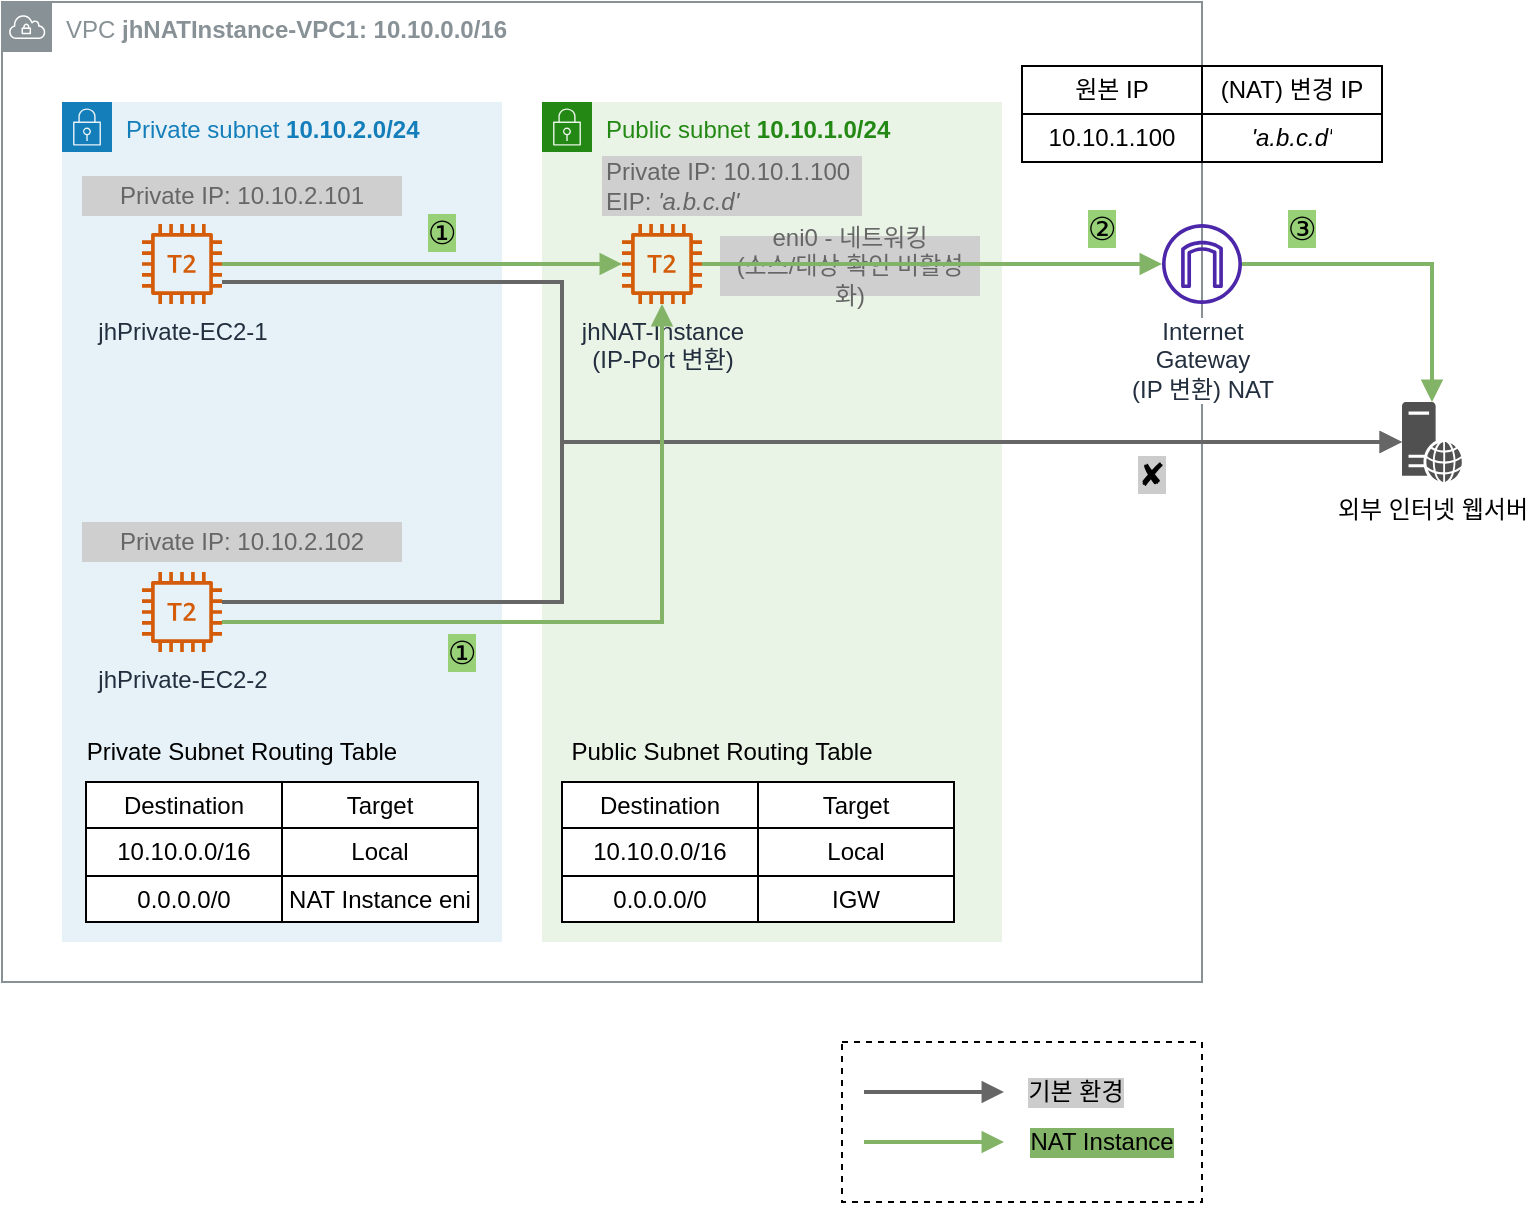 <mxfile version="20.6.2" type="device"><diagram id="gJMvGmOqN9GEtLamHZN8" name="페이지-1"><mxGraphModel dx="733" dy="892" grid="1" gridSize="10" guides="1" tooltips="1" connect="1" arrows="1" fold="1" page="1" pageScale="1" pageWidth="827" pageHeight="1169" math="0" shadow="0"><root><mxCell id="0"/><mxCell id="1" parent="0"/><mxCell id="DgH2BBAm2wH2bK-wktql-2" value="VPC &lt;b&gt;jhNATInstance-VPC1: 10.10.0.0/16&lt;/b&gt;" style="sketch=0;outlineConnect=0;gradientColor=none;html=1;whiteSpace=wrap;fontSize=12;fontStyle=0;shape=mxgraph.aws4.group;grIcon=mxgraph.aws4.group_vpc;strokeColor=#879196;fillColor=none;verticalAlign=top;align=left;spacingLeft=30;fontColor=#879196;dashed=0;" parent="1" vertex="1"><mxGeometry x="80" y="150" width="600" height="490" as="geometry"/></mxCell><mxCell id="DgH2BBAm2wH2bK-wktql-3" value="Private subnet &lt;b&gt;10.10.2.0/24&lt;/b&gt;" style="points=[[0,0],[0.25,0],[0.5,0],[0.75,0],[1,0],[1,0.25],[1,0.5],[1,0.75],[1,1],[0.75,1],[0.5,1],[0.25,1],[0,1],[0,0.75],[0,0.5],[0,0.25]];outlineConnect=0;gradientColor=none;html=1;whiteSpace=wrap;fontSize=12;fontStyle=0;container=1;pointerEvents=0;collapsible=0;recursiveResize=0;shape=mxgraph.aws4.group;grIcon=mxgraph.aws4.group_security_group;grStroke=0;strokeColor=#147EBA;fillColor=#E6F2F8;verticalAlign=top;align=left;spacingLeft=30;fontColor=#147EBA;dashed=0;" parent="1" vertex="1"><mxGeometry x="110" y="200" width="220" height="420" as="geometry"/></mxCell><mxCell id="DgH2BBAm2wH2bK-wktql-8" value="jhPrivate-EC2-2" style="sketch=0;outlineConnect=0;fontColor=#232F3E;gradientColor=none;fillColor=#D45B07;strokeColor=none;dashed=0;verticalLabelPosition=bottom;verticalAlign=top;align=center;html=1;fontSize=12;fontStyle=0;aspect=fixed;pointerEvents=1;shape=mxgraph.aws4.t2_instance;" parent="DgH2BBAm2wH2bK-wktql-3" vertex="1"><mxGeometry x="40" y="235" width="40" height="40" as="geometry"/></mxCell><mxCell id="DgH2BBAm2wH2bK-wktql-13" value="Private IP: 10.10.2.101" style="text;html=1;strokeColor=none;fillColor=#CFCFCF;align=center;verticalAlign=middle;whiteSpace=wrap;rounded=0;fontColor=#666666;" parent="DgH2BBAm2wH2bK-wktql-3" vertex="1"><mxGeometry x="10" y="37" width="160" height="20" as="geometry"/></mxCell><mxCell id="DgH2BBAm2wH2bK-wktql-38" value="Private Subnet Routing Table" style="text;html=1;strokeColor=none;fillColor=none;align=center;verticalAlign=middle;whiteSpace=wrap;rounded=0;fontColor=#000000;" parent="DgH2BBAm2wH2bK-wktql-3" vertex="1"><mxGeometry y="320" width="180" height="10" as="geometry"/></mxCell><mxCell id="bUCj2sxXc7C9fIMTrYXw-15" value="①" style="text;html=1;strokeColor=none;fillColor=none;align=center;verticalAlign=middle;whiteSpace=wrap;rounded=0;fontSize=16;labelBackgroundColor=#97D077;" parent="DgH2BBAm2wH2bK-wktql-3" vertex="1"><mxGeometry x="170" y="50" width="40" height="30" as="geometry"/></mxCell><mxCell id="bUCj2sxXc7C9fIMTrYXw-16" value="①" style="text;html=1;strokeColor=none;fillColor=none;align=center;verticalAlign=middle;whiteSpace=wrap;rounded=0;fontSize=16;labelBackgroundColor=#97D077;" parent="DgH2BBAm2wH2bK-wktql-3" vertex="1"><mxGeometry x="180" y="260" width="40" height="30" as="geometry"/></mxCell><mxCell id="DgH2BBAm2wH2bK-wktql-14" value="Private IP: 10.10.2.102" style="text;html=1;strokeColor=none;fillColor=#CFCFCF;align=center;verticalAlign=middle;whiteSpace=wrap;rounded=0;fontColor=#666666;" parent="DgH2BBAm2wH2bK-wktql-3" vertex="1"><mxGeometry x="10" y="210" width="160" height="20" as="geometry"/></mxCell><mxCell id="DgH2BBAm2wH2bK-wktql-4" value="Public subnet &lt;b&gt;10.10.1.0/24&lt;/b&gt;" style="points=[[0,0],[0.25,0],[0.5,0],[0.75,0],[1,0],[1,0.25],[1,0.5],[1,0.75],[1,1],[0.75,1],[0.5,1],[0.25,1],[0,1],[0,0.75],[0,0.5],[0,0.25]];outlineConnect=0;gradientColor=none;html=1;whiteSpace=wrap;fontSize=12;fontStyle=0;container=1;pointerEvents=0;collapsible=0;recursiveResize=0;shape=mxgraph.aws4.group;grIcon=mxgraph.aws4.group_security_group;grStroke=0;strokeColor=#248814;fillColor=#E9F3E6;verticalAlign=top;align=left;spacingLeft=30;fontColor=#248814;dashed=0;" parent="1" vertex="1"><mxGeometry x="350" y="200" width="230" height="420" as="geometry"/></mxCell><mxCell id="DgH2BBAm2wH2bK-wktql-50" value="Public Subnet Routing Table" style="text;html=1;strokeColor=none;fillColor=none;align=center;verticalAlign=middle;whiteSpace=wrap;rounded=0;fontColor=#000000;" parent="DgH2BBAm2wH2bK-wktql-4" vertex="1"><mxGeometry y="320" width="180" height="10" as="geometry"/></mxCell><mxCell id="DgH2BBAm2wH2bK-wktql-11" value="eni0 - 네트워킹&lt;br&gt;(소스/대상 확인 비활성화)" style="text;html=1;strokeColor=none;fillColor=#CFCFCF;align=center;verticalAlign=middle;whiteSpace=wrap;rounded=0;fontColor=#666666;" parent="DgH2BBAm2wH2bK-wktql-4" vertex="1"><mxGeometry x="89" y="67" width="130" height="30" as="geometry"/></mxCell><mxCell id="bUCj2sxXc7C9fIMTrYXw-2" style="edgeStyle=orthogonalEdgeStyle;rounded=0;orthogonalLoop=1;jettySize=auto;html=1;fillColor=#f5f5f5;strokeColor=#666666;strokeWidth=2;endArrow=block;endFill=1;" parent="1" source="DgH2BBAm2wH2bK-wktql-7" target="bUCj2sxXc7C9fIMTrYXw-1" edge="1"><mxGeometry relative="1" as="geometry"><Array as="points"><mxPoint x="360" y="290"/><mxPoint x="360" y="370"/></Array></mxGeometry></mxCell><mxCell id="bUCj2sxXc7C9fIMTrYXw-13" style="edgeStyle=orthogonalEdgeStyle;rounded=0;orthogonalLoop=1;jettySize=auto;html=1;strokeWidth=2;endArrow=block;endFill=1;fillColor=#d5e8d4;strokeColor=#82b366;" parent="1" source="DgH2BBAm2wH2bK-wktql-9" target="DgH2BBAm2wH2bK-wktql-10" edge="1"><mxGeometry relative="1" as="geometry"/></mxCell><mxCell id="DgH2BBAm2wH2bK-wktql-9" value="jhNAT-Instance&lt;br&gt;(IP-Port 변환)" style="sketch=0;outlineConnect=0;fontColor=#232F3E;gradientColor=none;fillColor=#D45B07;strokeColor=none;dashed=0;verticalLabelPosition=bottom;verticalAlign=top;align=center;html=1;fontSize=12;fontStyle=0;aspect=fixed;pointerEvents=1;shape=mxgraph.aws4.t2_instance;" parent="1" vertex="1"><mxGeometry x="390" y="261" width="40" height="40" as="geometry"/></mxCell><mxCell id="bUCj2sxXc7C9fIMTrYXw-14" style="edgeStyle=orthogonalEdgeStyle;rounded=0;orthogonalLoop=1;jettySize=auto;html=1;strokeWidth=2;endArrow=block;endFill=1;fillColor=#d5e8d4;strokeColor=#82b366;" parent="1" source="DgH2BBAm2wH2bK-wktql-10" target="bUCj2sxXc7C9fIMTrYXw-1" edge="1"><mxGeometry relative="1" as="geometry"/></mxCell><mxCell id="DgH2BBAm2wH2bK-wktql-10" value="Internet&lt;br&gt;Gateway&lt;br&gt;(IP 변환) NAT" style="sketch=0;outlineConnect=0;fontColor=#232F3E;gradientColor=none;fillColor=#4D27AA;strokeColor=none;dashed=0;verticalLabelPosition=bottom;verticalAlign=top;align=center;html=1;fontSize=12;fontStyle=0;aspect=fixed;pointerEvents=1;shape=mxgraph.aws4.internet_gateway;rounded=0;shadow=0;labelBackgroundColor=default;" parent="1" vertex="1"><mxGeometry x="660" y="261" width="40" height="40" as="geometry"/></mxCell><mxCell id="DgH2BBAm2wH2bK-wktql-12" value="Private IP: 10.10.1.100&lt;br&gt;EIP: &lt;i&gt;'a.b.c.d'&lt;/i&gt;" style="text;html=1;strokeColor=none;fillColor=#CFCFCF;align=left;verticalAlign=middle;whiteSpace=wrap;rounded=0;fontColor=#666666;" parent="1" vertex="1"><mxGeometry x="380" y="227" width="130" height="30" as="geometry"/></mxCell><mxCell id="DgH2BBAm2wH2bK-wktql-28" value="" style="shape=table;startSize=0;container=1;collapsible=0;childLayout=tableLayout;fontColor=#000000;" parent="1" vertex="1"><mxGeometry x="122" y="540" width="196" height="70" as="geometry"/></mxCell><mxCell id="DgH2BBAm2wH2bK-wktql-29" value="" style="shape=tableRow;horizontal=0;startSize=0;swimlaneHead=0;swimlaneBody=0;top=0;left=0;bottom=0;right=0;collapsible=0;dropTarget=0;fillColor=none;points=[[0,0.5],[1,0.5]];portConstraint=eastwest;fontColor=#666666;" parent="DgH2BBAm2wH2bK-wktql-28" vertex="1"><mxGeometry width="196" height="23" as="geometry"/></mxCell><mxCell id="DgH2BBAm2wH2bK-wktql-30" value="Destination" style="shape=partialRectangle;html=1;whiteSpace=wrap;connectable=0;overflow=hidden;fillColor=none;top=0;left=0;bottom=0;right=0;pointerEvents=1;fontColor=#000000;" parent="DgH2BBAm2wH2bK-wktql-29" vertex="1"><mxGeometry width="98" height="23" as="geometry"><mxRectangle width="98" height="23" as="alternateBounds"/></mxGeometry></mxCell><mxCell id="DgH2BBAm2wH2bK-wktql-31" value="Target" style="shape=partialRectangle;html=1;whiteSpace=wrap;connectable=0;overflow=hidden;fillColor=none;top=0;left=0;bottom=0;right=0;pointerEvents=1;fontColor=#000000;" parent="DgH2BBAm2wH2bK-wktql-29" vertex="1"><mxGeometry x="98" width="98" height="23" as="geometry"><mxRectangle width="98" height="23" as="alternateBounds"/></mxGeometry></mxCell><mxCell id="DgH2BBAm2wH2bK-wktql-32" value="" style="shape=tableRow;horizontal=0;startSize=0;swimlaneHead=0;swimlaneBody=0;top=0;left=0;bottom=0;right=0;collapsible=0;dropTarget=0;fillColor=none;points=[[0,0.5],[1,0.5]];portConstraint=eastwest;fontColor=#666666;" parent="DgH2BBAm2wH2bK-wktql-28" vertex="1"><mxGeometry y="23" width="196" height="24" as="geometry"/></mxCell><mxCell id="DgH2BBAm2wH2bK-wktql-33" value="10.10.0.0/16" style="shape=partialRectangle;html=1;whiteSpace=wrap;connectable=0;overflow=hidden;fillColor=none;top=0;left=0;bottom=0;right=0;pointerEvents=1;fontColor=#000000;" parent="DgH2BBAm2wH2bK-wktql-32" vertex="1"><mxGeometry width="98" height="24" as="geometry"><mxRectangle width="98" height="24" as="alternateBounds"/></mxGeometry></mxCell><mxCell id="DgH2BBAm2wH2bK-wktql-34" value="Local" style="shape=partialRectangle;html=1;whiteSpace=wrap;connectable=0;overflow=hidden;fillColor=none;top=0;left=0;bottom=0;right=0;pointerEvents=1;fontColor=#000000;" parent="DgH2BBAm2wH2bK-wktql-32" vertex="1"><mxGeometry x="98" width="98" height="24" as="geometry"><mxRectangle width="98" height="24" as="alternateBounds"/></mxGeometry></mxCell><mxCell id="DgH2BBAm2wH2bK-wktql-35" value="" style="shape=tableRow;horizontal=0;startSize=0;swimlaneHead=0;swimlaneBody=0;top=0;left=0;bottom=0;right=0;collapsible=0;dropTarget=0;fillColor=none;points=[[0,0.5],[1,0.5]];portConstraint=eastwest;fontColor=#666666;" parent="DgH2BBAm2wH2bK-wktql-28" vertex="1"><mxGeometry y="47" width="196" height="23" as="geometry"/></mxCell><mxCell id="DgH2BBAm2wH2bK-wktql-36" value="0.0.0.0/0" style="shape=partialRectangle;html=1;whiteSpace=wrap;connectable=0;overflow=hidden;fillColor=none;top=0;left=0;bottom=0;right=0;pointerEvents=1;fontColor=#000000;" parent="DgH2BBAm2wH2bK-wktql-35" vertex="1"><mxGeometry width="98" height="23" as="geometry"><mxRectangle width="98" height="23" as="alternateBounds"/></mxGeometry></mxCell><mxCell id="DgH2BBAm2wH2bK-wktql-37" value="NAT Instance eni" style="shape=partialRectangle;html=1;whiteSpace=wrap;connectable=0;overflow=hidden;fillColor=none;top=0;left=0;bottom=0;right=0;pointerEvents=1;fontColor=#000000;" parent="DgH2BBAm2wH2bK-wktql-35" vertex="1"><mxGeometry x="98" width="98" height="23" as="geometry"><mxRectangle width="98" height="23" as="alternateBounds"/></mxGeometry></mxCell><mxCell id="DgH2BBAm2wH2bK-wktql-40" value="" style="shape=table;startSize=0;container=1;collapsible=0;childLayout=tableLayout;fontColor=#000000;" parent="1" vertex="1"><mxGeometry x="360" y="540" width="196" height="70" as="geometry"/></mxCell><mxCell id="DgH2BBAm2wH2bK-wktql-41" value="" style="shape=tableRow;horizontal=0;startSize=0;swimlaneHead=0;swimlaneBody=0;top=0;left=0;bottom=0;right=0;collapsible=0;dropTarget=0;fillColor=none;points=[[0,0.5],[1,0.5]];portConstraint=eastwest;fontColor=#666666;" parent="DgH2BBAm2wH2bK-wktql-40" vertex="1"><mxGeometry width="196" height="23" as="geometry"/></mxCell><mxCell id="DgH2BBAm2wH2bK-wktql-42" value="Destination" style="shape=partialRectangle;html=1;whiteSpace=wrap;connectable=0;overflow=hidden;fillColor=none;top=0;left=0;bottom=0;right=0;pointerEvents=1;fontColor=#000000;" parent="DgH2BBAm2wH2bK-wktql-41" vertex="1"><mxGeometry width="98" height="23" as="geometry"><mxRectangle width="98" height="23" as="alternateBounds"/></mxGeometry></mxCell><mxCell id="DgH2BBAm2wH2bK-wktql-43" value="Target" style="shape=partialRectangle;html=1;whiteSpace=wrap;connectable=0;overflow=hidden;fillColor=none;top=0;left=0;bottom=0;right=0;pointerEvents=1;fontColor=#000000;" parent="DgH2BBAm2wH2bK-wktql-41" vertex="1"><mxGeometry x="98" width="98" height="23" as="geometry"><mxRectangle width="98" height="23" as="alternateBounds"/></mxGeometry></mxCell><mxCell id="DgH2BBAm2wH2bK-wktql-44" value="" style="shape=tableRow;horizontal=0;startSize=0;swimlaneHead=0;swimlaneBody=0;top=0;left=0;bottom=0;right=0;collapsible=0;dropTarget=0;fillColor=none;points=[[0,0.5],[1,0.5]];portConstraint=eastwest;fontColor=#666666;" parent="DgH2BBAm2wH2bK-wktql-40" vertex="1"><mxGeometry y="23" width="196" height="24" as="geometry"/></mxCell><mxCell id="DgH2BBAm2wH2bK-wktql-45" value="10.10.0.0/16" style="shape=partialRectangle;html=1;whiteSpace=wrap;connectable=0;overflow=hidden;fillColor=none;top=0;left=0;bottom=0;right=0;pointerEvents=1;fontColor=#000000;" parent="DgH2BBAm2wH2bK-wktql-44" vertex="1"><mxGeometry width="98" height="24" as="geometry"><mxRectangle width="98" height="24" as="alternateBounds"/></mxGeometry></mxCell><mxCell id="DgH2BBAm2wH2bK-wktql-46" value="Local" style="shape=partialRectangle;html=1;whiteSpace=wrap;connectable=0;overflow=hidden;fillColor=none;top=0;left=0;bottom=0;right=0;pointerEvents=1;fontColor=#000000;" parent="DgH2BBAm2wH2bK-wktql-44" vertex="1"><mxGeometry x="98" width="98" height="24" as="geometry"><mxRectangle width="98" height="24" as="alternateBounds"/></mxGeometry></mxCell><mxCell id="DgH2BBAm2wH2bK-wktql-47" value="" style="shape=tableRow;horizontal=0;startSize=0;swimlaneHead=0;swimlaneBody=0;top=0;left=0;bottom=0;right=0;collapsible=0;dropTarget=0;fillColor=none;points=[[0,0.5],[1,0.5]];portConstraint=eastwest;fontColor=#666666;" parent="DgH2BBAm2wH2bK-wktql-40" vertex="1"><mxGeometry y="47" width="196" height="23" as="geometry"/></mxCell><mxCell id="DgH2BBAm2wH2bK-wktql-48" value="0.0.0.0/0" style="shape=partialRectangle;html=1;whiteSpace=wrap;connectable=0;overflow=hidden;fillColor=none;top=0;left=0;bottom=0;right=0;pointerEvents=1;fontColor=#000000;" parent="DgH2BBAm2wH2bK-wktql-47" vertex="1"><mxGeometry width="98" height="23" as="geometry"><mxRectangle width="98" height="23" as="alternateBounds"/></mxGeometry></mxCell><mxCell id="DgH2BBAm2wH2bK-wktql-49" value="IGW" style="shape=partialRectangle;html=1;whiteSpace=wrap;connectable=0;overflow=hidden;fillColor=none;top=0;left=0;bottom=0;right=0;pointerEvents=1;fontColor=#000000;" parent="DgH2BBAm2wH2bK-wktql-47" vertex="1"><mxGeometry x="98" width="98" height="23" as="geometry"><mxRectangle width="98" height="23" as="alternateBounds"/></mxGeometry></mxCell><mxCell id="DgH2BBAm2wH2bK-wktql-51" value="" style="shape=table;startSize=0;container=1;collapsible=0;childLayout=tableLayout;fontColor=#000000;" parent="1" vertex="1"><mxGeometry x="590" y="182" width="180" height="48" as="geometry"/></mxCell><mxCell id="DgH2BBAm2wH2bK-wktql-52" value="" style="shape=tableRow;horizontal=0;startSize=0;swimlaneHead=0;swimlaneBody=0;top=0;left=0;bottom=0;right=0;collapsible=0;dropTarget=0;fillColor=none;points=[[0,0.5],[1,0.5]];portConstraint=eastwest;fontColor=#000000;" parent="DgH2BBAm2wH2bK-wktql-51" vertex="1"><mxGeometry width="180" height="24" as="geometry"/></mxCell><mxCell id="DgH2BBAm2wH2bK-wktql-53" value="원본 IP" style="shape=partialRectangle;html=1;whiteSpace=wrap;connectable=0;overflow=hidden;fillColor=none;top=0;left=0;bottom=0;right=0;pointerEvents=1;fontColor=#000000;" parent="DgH2BBAm2wH2bK-wktql-52" vertex="1"><mxGeometry width="90" height="24" as="geometry"><mxRectangle width="90" height="24" as="alternateBounds"/></mxGeometry></mxCell><mxCell id="DgH2BBAm2wH2bK-wktql-54" value="(NAT) 변경 IP" style="shape=partialRectangle;html=1;whiteSpace=wrap;connectable=0;overflow=hidden;fillColor=none;top=0;left=0;bottom=0;right=0;pointerEvents=1;fontColor=#000000;" parent="DgH2BBAm2wH2bK-wktql-52" vertex="1"><mxGeometry x="90" width="90" height="24" as="geometry"><mxRectangle width="90" height="24" as="alternateBounds"/></mxGeometry></mxCell><mxCell id="DgH2BBAm2wH2bK-wktql-55" value="" style="shape=tableRow;horizontal=0;startSize=0;swimlaneHead=0;swimlaneBody=0;top=0;left=0;bottom=0;right=0;collapsible=0;dropTarget=0;fillColor=none;points=[[0,0.5],[1,0.5]];portConstraint=eastwest;fontColor=#000000;" parent="DgH2BBAm2wH2bK-wktql-51" vertex="1"><mxGeometry y="24" width="180" height="24" as="geometry"/></mxCell><mxCell id="DgH2BBAm2wH2bK-wktql-56" value="10.10.1.100" style="shape=partialRectangle;html=1;whiteSpace=wrap;connectable=0;overflow=hidden;fillColor=none;top=0;left=0;bottom=0;right=0;pointerEvents=1;fontColor=#000000;" parent="DgH2BBAm2wH2bK-wktql-55" vertex="1"><mxGeometry width="90" height="24" as="geometry"><mxRectangle width="90" height="24" as="alternateBounds"/></mxGeometry></mxCell><mxCell id="DgH2BBAm2wH2bK-wktql-57" value="&lt;i&gt;'a.b.c.d'&lt;/i&gt;" style="shape=partialRectangle;html=1;whiteSpace=wrap;connectable=0;overflow=hidden;fillColor=none;top=0;left=0;bottom=0;right=0;pointerEvents=1;fontColor=#000000;" parent="DgH2BBAm2wH2bK-wktql-55" vertex="1"><mxGeometry x="90" width="90" height="24" as="geometry"><mxRectangle width="90" height="24" as="alternateBounds"/></mxGeometry></mxCell><mxCell id="bUCj2sxXc7C9fIMTrYXw-1" value="외부 인터넷 웹서버" style="sketch=0;pointerEvents=1;shadow=0;dashed=0;html=1;strokeColor=none;fillColor=#505050;labelPosition=center;verticalLabelPosition=bottom;verticalAlign=top;outlineConnect=0;align=center;shape=mxgraph.office.servers.web_server;" parent="1" vertex="1"><mxGeometry x="780" y="350" width="30" height="40" as="geometry"/></mxCell><mxCell id="bUCj2sxXc7C9fIMTrYXw-3" style="edgeStyle=orthogonalEdgeStyle;rounded=0;orthogonalLoop=1;jettySize=auto;html=1;fillColor=#f5f5f5;strokeColor=#666666;strokeWidth=2;endArrow=block;endFill=1;" parent="1" source="DgH2BBAm2wH2bK-wktql-8" target="bUCj2sxXc7C9fIMTrYXw-1" edge="1"><mxGeometry relative="1" as="geometry"><Array as="points"><mxPoint x="360" y="450"/><mxPoint x="360" y="370"/></Array></mxGeometry></mxCell><mxCell id="bUCj2sxXc7C9fIMTrYXw-11" style="edgeStyle=orthogonalEdgeStyle;rounded=0;orthogonalLoop=1;jettySize=auto;html=1;strokeWidth=2;endArrow=block;endFill=1;fillColor=#d5e8d4;strokeColor=#82b366;" parent="1" source="DgH2BBAm2wH2bK-wktql-7" target="DgH2BBAm2wH2bK-wktql-9" edge="1"><mxGeometry relative="1" as="geometry"/></mxCell><mxCell id="DgH2BBAm2wH2bK-wktql-7" value="jhPrivate-EC2-1" style="sketch=0;outlineConnect=0;fontColor=#232F3E;gradientColor=none;fillColor=#D45B07;strokeColor=none;dashed=0;verticalLabelPosition=bottom;verticalAlign=top;align=center;html=1;fontSize=12;fontStyle=0;aspect=fixed;pointerEvents=1;shape=mxgraph.aws4.t2_instance;" parent="1" vertex="1"><mxGeometry x="150" y="261" width="40" height="40" as="geometry"/></mxCell><mxCell id="bUCj2sxXc7C9fIMTrYXw-6" value="" style="rounded=0;whiteSpace=wrap;html=1;labelBackgroundColor=none;fontColor=#000000;dashed=1;" parent="1" vertex="1"><mxGeometry x="500" y="670" width="180" height="80" as="geometry"/></mxCell><mxCell id="bUCj2sxXc7C9fIMTrYXw-7" value="" style="endArrow=block;html=1;rounded=0;strokeColor=#666666;strokeWidth=2;endFill=1;fillColor=#f5f5f5;" parent="1" edge="1"><mxGeometry width="50" height="50" relative="1" as="geometry"><mxPoint x="511" y="695" as="sourcePoint"/><mxPoint x="581" y="695" as="targetPoint"/></mxGeometry></mxCell><mxCell id="bUCj2sxXc7C9fIMTrYXw-8" value="기본 환경" style="text;html=1;strokeColor=none;fillColor=none;align=center;verticalAlign=middle;whiteSpace=wrap;rounded=0;fontColor=#000000;labelBackgroundColor=#CCCCCC;" parent="1" vertex="1"><mxGeometry x="587" y="680" width="60" height="30" as="geometry"/></mxCell><mxCell id="bUCj2sxXc7C9fIMTrYXw-9" value="" style="endArrow=block;html=1;rounded=0;strokeColor=#82b366;strokeWidth=2;endFill=1;fillColor=#d5e8d4;" parent="1" edge="1"><mxGeometry width="50" height="50" relative="1" as="geometry"><mxPoint x="511" y="720" as="sourcePoint"/><mxPoint x="581" y="720" as="targetPoint"/></mxGeometry></mxCell><mxCell id="bUCj2sxXc7C9fIMTrYXw-10" value="NAT Instance" style="text;html=1;strokeColor=none;fillColor=none;align=center;verticalAlign=middle;whiteSpace=wrap;rounded=0;labelBackgroundColor=#82B366;" parent="1" vertex="1"><mxGeometry x="580" y="710" width="100" height="20" as="geometry"/></mxCell><mxCell id="bUCj2sxXc7C9fIMTrYXw-12" style="edgeStyle=orthogonalEdgeStyle;rounded=0;orthogonalLoop=1;jettySize=auto;html=1;strokeWidth=2;endArrow=block;endFill=1;fillColor=#d5e8d4;strokeColor=#82b366;" parent="1" source="DgH2BBAm2wH2bK-wktql-8" target="DgH2BBAm2wH2bK-wktql-9" edge="1"><mxGeometry relative="1" as="geometry"><Array as="points"><mxPoint x="410" y="460"/></Array></mxGeometry></mxCell><mxCell id="bUCj2sxXc7C9fIMTrYXw-17" value="②" style="text;html=1;strokeColor=none;fillColor=none;align=center;verticalAlign=middle;whiteSpace=wrap;rounded=0;fontSize=16;labelBackgroundColor=#97D077;" parent="1" vertex="1"><mxGeometry x="610" y="250" width="40" height="25" as="geometry"/></mxCell><mxCell id="bUCj2sxXc7C9fIMTrYXw-18" value="③" style="text;html=1;strokeColor=none;fillColor=none;align=center;verticalAlign=middle;whiteSpace=wrap;rounded=0;fontSize=16;labelBackgroundColor=#97D077;fontStyle=0" parent="1" vertex="1"><mxGeometry x="710" y="247.5" width="40" height="30" as="geometry"/></mxCell><mxCell id="bUCj2sxXc7C9fIMTrYXw-4" value="✘" style="text;html=1;strokeColor=none;fillColor=none;align=center;verticalAlign=middle;whiteSpace=wrap;rounded=0;labelBackgroundColor=#CCCCCC;fontSize=16;" parent="1" vertex="1"><mxGeometry x="640" y="376" width="30" height="20" as="geometry"/></mxCell></root></mxGraphModel></diagram></mxfile>